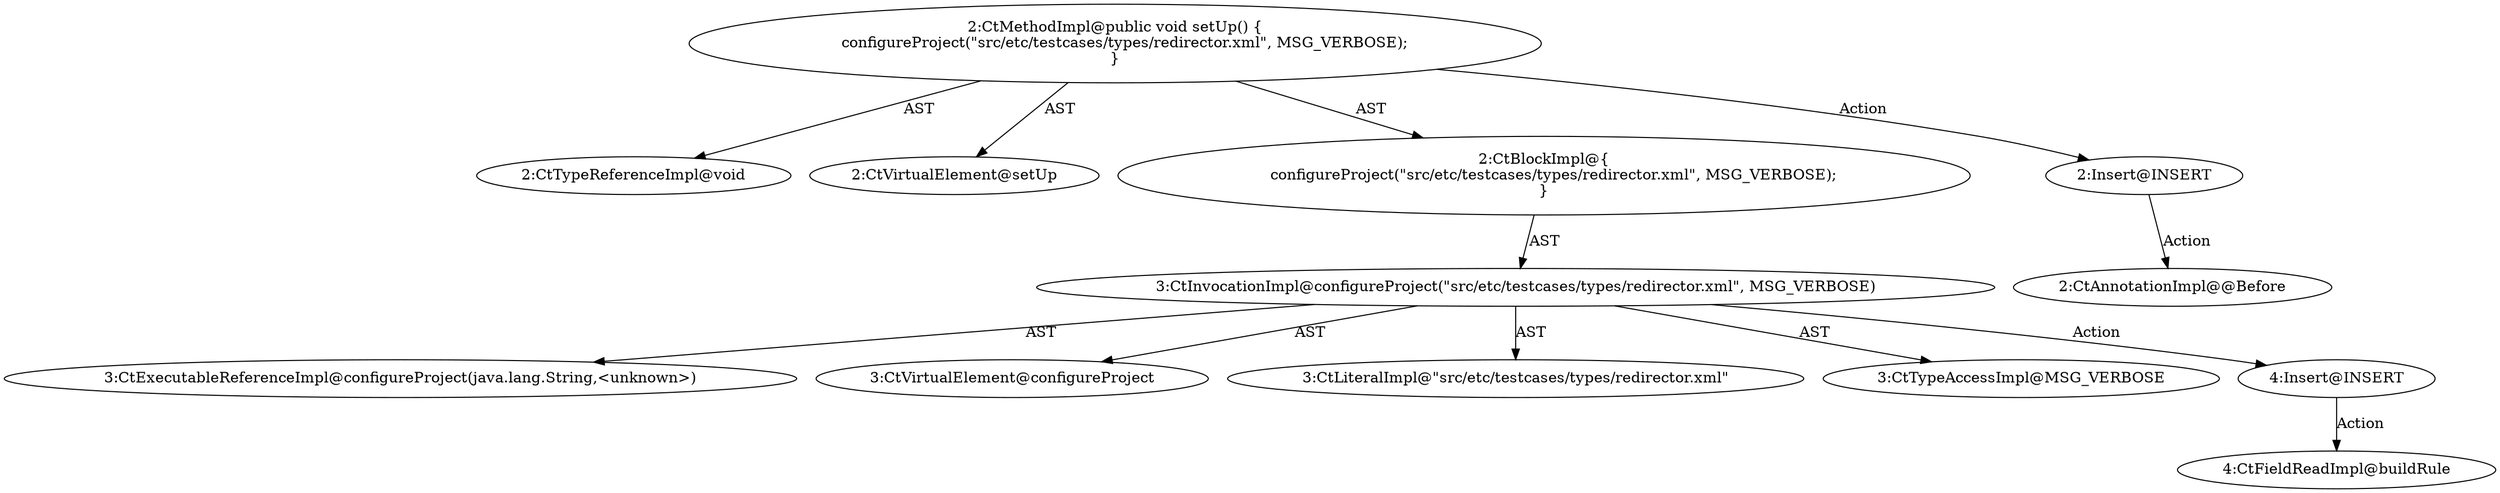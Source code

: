 digraph "setUp#?" {
0 [label="2:CtTypeReferenceImpl@void" shape=ellipse]
1 [label="2:CtVirtualElement@setUp" shape=ellipse]
2 [label="3:CtExecutableReferenceImpl@configureProject(java.lang.String,<unknown>)" shape=ellipse]
3 [label="3:CtVirtualElement@configureProject" shape=ellipse]
4 [label="3:CtLiteralImpl@\"src/etc/testcases/types/redirector.xml\"" shape=ellipse]
5 [label="3:CtTypeAccessImpl@MSG_VERBOSE" shape=ellipse]
6 [label="3:CtInvocationImpl@configureProject(\"src/etc/testcases/types/redirector.xml\", MSG_VERBOSE)" shape=ellipse]
7 [label="2:CtBlockImpl@\{
    configureProject(\"src/etc/testcases/types/redirector.xml\", MSG_VERBOSE);
\}" shape=ellipse]
8 [label="2:CtMethodImpl@public void setUp() \{
    configureProject(\"src/etc/testcases/types/redirector.xml\", MSG_VERBOSE);
\}" shape=ellipse]
9 [label="2:Insert@INSERT" shape=ellipse]
10 [label="2:CtAnnotationImpl@@Before" shape=ellipse]
11 [label="4:Insert@INSERT" shape=ellipse]
12 [label="4:CtFieldReadImpl@buildRule" shape=ellipse]
6 -> 3 [label="AST"];
6 -> 2 [label="AST"];
6 -> 4 [label="AST"];
6 -> 5 [label="AST"];
6 -> 11 [label="Action"];
7 -> 6 [label="AST"];
8 -> 1 [label="AST"];
8 -> 0 [label="AST"];
8 -> 7 [label="AST"];
8 -> 9 [label="Action"];
9 -> 10 [label="Action"];
11 -> 12 [label="Action"];
}